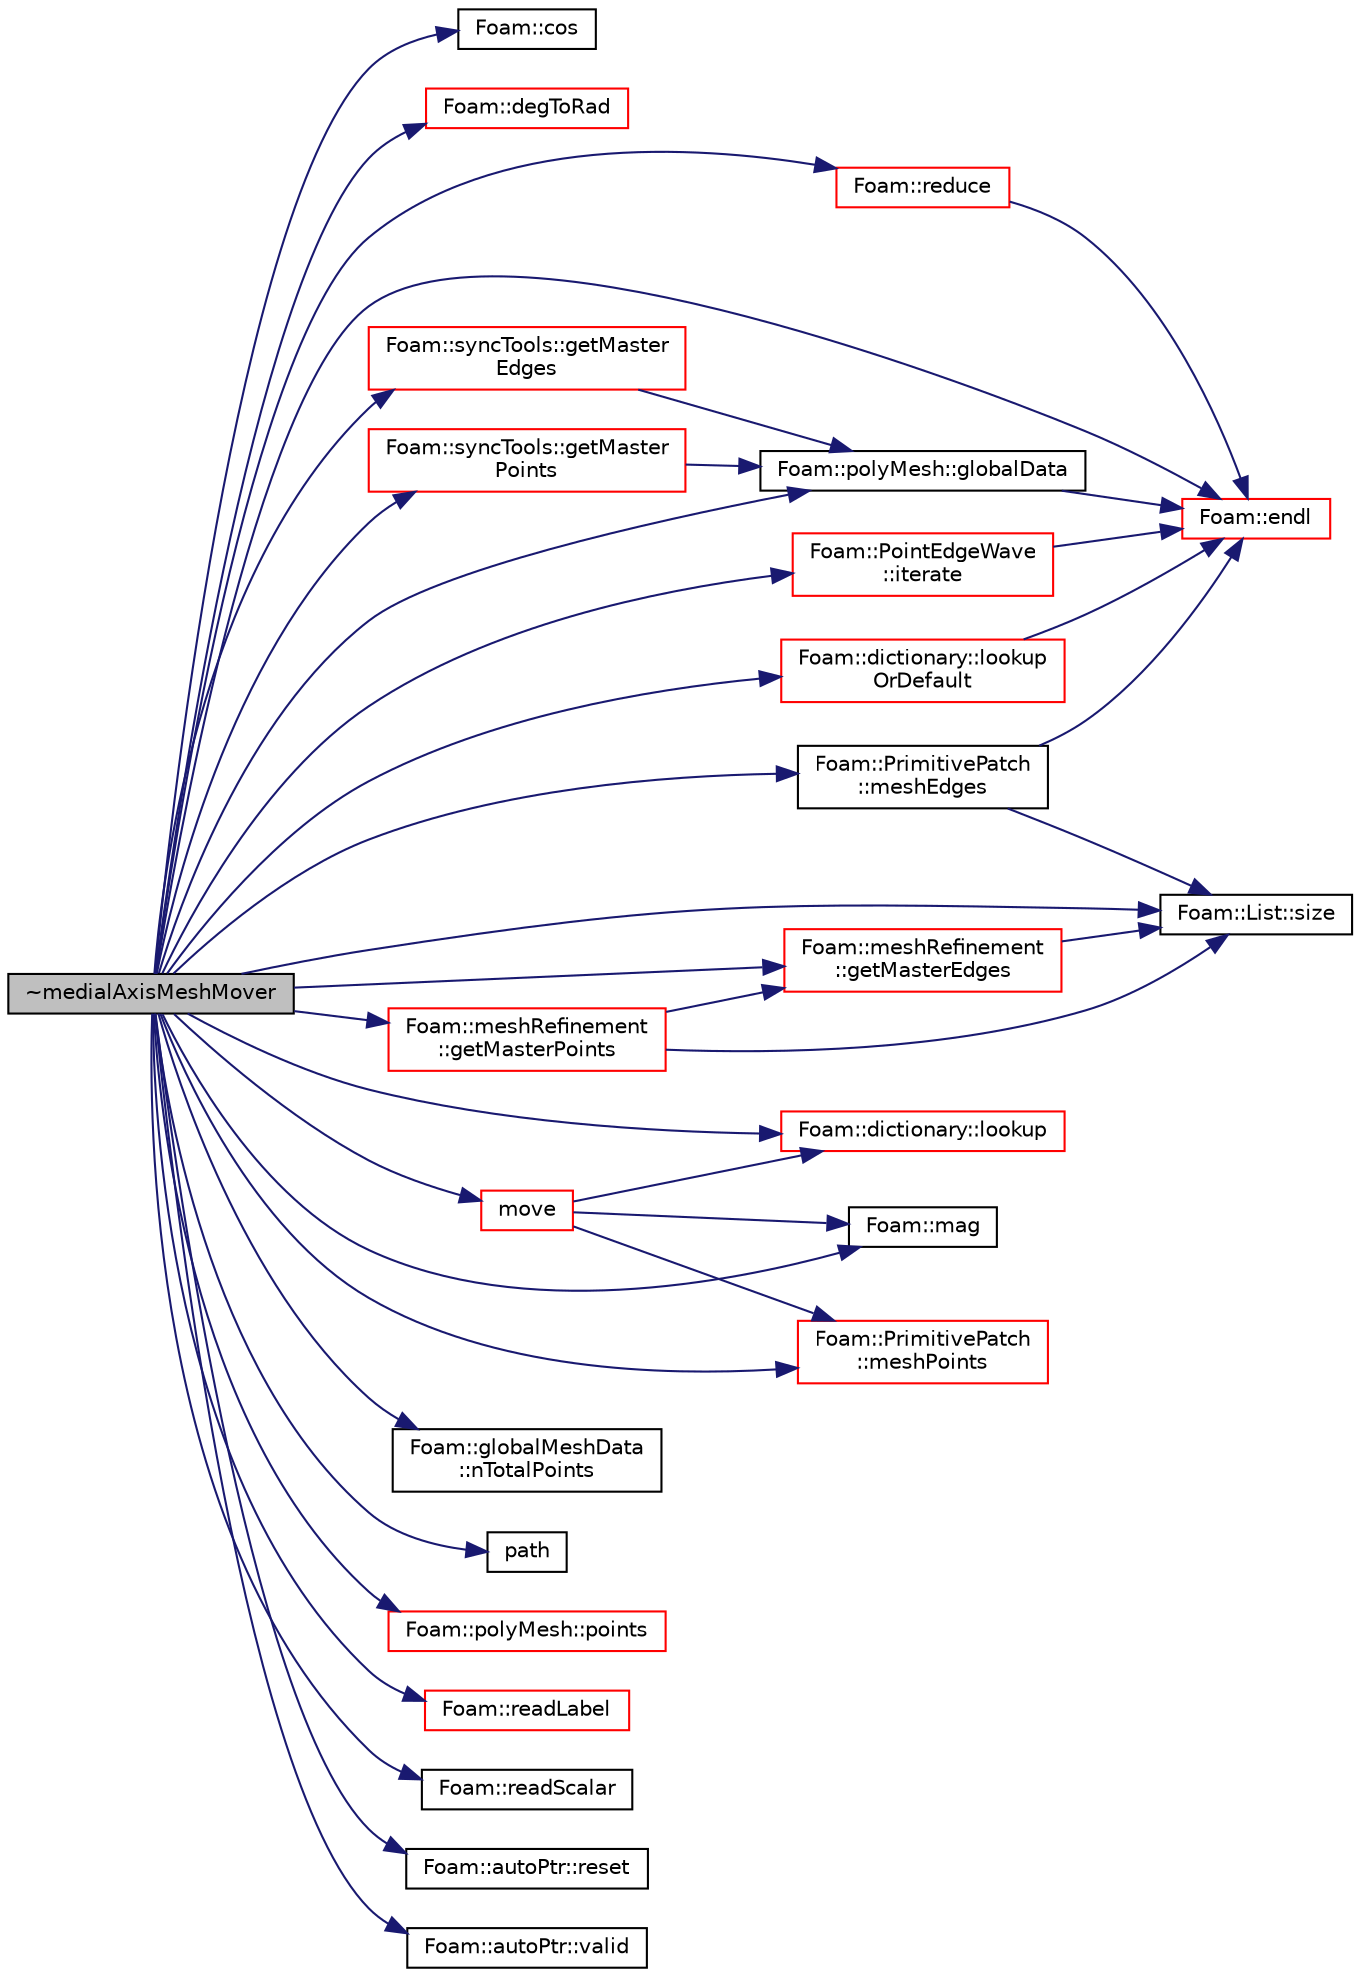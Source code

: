 digraph "~medialAxisMeshMover"
{
  bgcolor="transparent";
  edge [fontname="Helvetica",fontsize="10",labelfontname="Helvetica",labelfontsize="10"];
  node [fontname="Helvetica",fontsize="10",shape=record];
  rankdir="LR";
  Node1 [label="~medialAxisMeshMover",height=0.2,width=0.4,color="black", fillcolor="grey75", style="filled", fontcolor="black"];
  Node1 -> Node2 [color="midnightblue",fontsize="10",style="solid",fontname="Helvetica"];
  Node2 [label="Foam::cos",height=0.2,width=0.4,color="black",URL="$a10936.html#aebb41a148f7cf44b63e12f69e487e49f"];
  Node1 -> Node3 [color="midnightblue",fontsize="10",style="solid",fontname="Helvetica"];
  Node3 [label="Foam::degToRad",height=0.2,width=0.4,color="red",URL="$a10936.html#af706f965be4d1457b0f1e7fade1c0118",tooltip="Conversion from degrees to radians. "];
  Node1 -> Node4 [color="midnightblue",fontsize="10",style="solid",fontname="Helvetica"];
  Node4 [label="Foam::endl",height=0.2,width=0.4,color="red",URL="$a10936.html#a2db8fe02a0d3909e9351bb4275b23ce4",tooltip="Add newline and flush stream. "];
  Node1 -> Node5 [color="midnightblue",fontsize="10",style="solid",fontname="Helvetica"];
  Node5 [label="Foam::syncTools::getMaster\lEdges",height=0.2,width=0.4,color="red",URL="$a02636.html#a96d0f41e2ad80738744f967818ff34a2",tooltip="Get per edge whether it is uncoupled or a master of a. "];
  Node5 -> Node6 [color="midnightblue",fontsize="10",style="solid",fontname="Helvetica"];
  Node6 [label="Foam::polyMesh::globalData",height=0.2,width=0.4,color="black",URL="$a01961.html#ad152d9d2d71b7bb6ab77c5ef580cb8ee",tooltip="Return parallel info. "];
  Node6 -> Node4 [color="midnightblue",fontsize="10",style="solid",fontname="Helvetica"];
  Node1 -> Node7 [color="midnightblue",fontsize="10",style="solid",fontname="Helvetica"];
  Node7 [label="Foam::meshRefinement\l::getMasterEdges",height=0.2,width=0.4,color="red",URL="$a01510.html#ab5eff13c92babee0ba0af3caec1d7e87",tooltip="Determine master edge for subset of edges. If coupled. "];
  Node7 -> Node8 [color="midnightblue",fontsize="10",style="solid",fontname="Helvetica"];
  Node8 [label="Foam::List::size",height=0.2,width=0.4,color="black",URL="$a01397.html#a8a5f6fa29bd4b500caf186f60245b384",tooltip="Override size to be inconsistent with allocated storage. "];
  Node1 -> Node9 [color="midnightblue",fontsize="10",style="solid",fontname="Helvetica"];
  Node9 [label="Foam::syncTools::getMaster\lPoints",height=0.2,width=0.4,color="red",URL="$a02636.html#a38f15a35a2b2379333eee9b98b9a1e67",tooltip="Get per point whether it is uncoupled or a master of a. "];
  Node9 -> Node6 [color="midnightblue",fontsize="10",style="solid",fontname="Helvetica"];
  Node1 -> Node10 [color="midnightblue",fontsize="10",style="solid",fontname="Helvetica"];
  Node10 [label="Foam::meshRefinement\l::getMasterPoints",height=0.2,width=0.4,color="red",URL="$a01510.html#ab7f36dd5e2a0f638f316332f5e355ea6",tooltip="Determine master point for subset of points. If coupled. "];
  Node10 -> Node8 [color="midnightblue",fontsize="10",style="solid",fontname="Helvetica"];
  Node10 -> Node7 [color="midnightblue",fontsize="10",style="solid",fontname="Helvetica"];
  Node1 -> Node6 [color="midnightblue",fontsize="10",style="solid",fontname="Helvetica"];
  Node1 -> Node11 [color="midnightblue",fontsize="10",style="solid",fontname="Helvetica"];
  Node11 [label="Foam::PointEdgeWave\l::iterate",height=0.2,width=0.4,color="red",URL="$a01922.html#a8f898fd0e592fd902741616e1f087497",tooltip="Iterate until no changes or maxIter reached. Returns actual. "];
  Node11 -> Node4 [color="midnightblue",fontsize="10",style="solid",fontname="Helvetica"];
  Node1 -> Node12 [color="midnightblue",fontsize="10",style="solid",fontname="Helvetica"];
  Node12 [label="Foam::dictionary::lookup",height=0.2,width=0.4,color="red",URL="$a00532.html#a8baab402d653d6e789f67c57e23a5b59",tooltip="Find and return an entry data stream. "];
  Node1 -> Node13 [color="midnightblue",fontsize="10",style="solid",fontname="Helvetica"];
  Node13 [label="Foam::dictionary::lookup\lOrDefault",height=0.2,width=0.4,color="red",URL="$a00532.html#ab188313de67c2c7ad4a5e8151eefb49d",tooltip="Find and return a T,. "];
  Node13 -> Node4 [color="midnightblue",fontsize="10",style="solid",fontname="Helvetica"];
  Node1 -> Node14 [color="midnightblue",fontsize="10",style="solid",fontname="Helvetica"];
  Node14 [label="Foam::mag",height=0.2,width=0.4,color="black",URL="$a10936.html#a929da2a3fdcf3dacbbe0487d3a330dae"];
  Node1 -> Node15 [color="midnightblue",fontsize="10",style="solid",fontname="Helvetica"];
  Node15 [label="Foam::PrimitivePatch\l::meshEdges",height=0.2,width=0.4,color="black",URL="$a02023.html#ac19048ef57f6dd80e2dec2e69709e82d",tooltip="Return labels of patch edges in the global edge list using. "];
  Node15 -> Node4 [color="midnightblue",fontsize="10",style="solid",fontname="Helvetica"];
  Node15 -> Node8 [color="midnightblue",fontsize="10",style="solid",fontname="Helvetica"];
  Node1 -> Node16 [color="midnightblue",fontsize="10",style="solid",fontname="Helvetica"];
  Node16 [label="Foam::PrimitivePatch\l::meshPoints",height=0.2,width=0.4,color="red",URL="$a02023.html#ae4935f85c38392518565dd7c666e3caf",tooltip="Return labelList of mesh points in patch. They are constructed. "];
  Node1 -> Node17 [color="midnightblue",fontsize="10",style="solid",fontname="Helvetica"];
  Node17 [label="move",height=0.2,width=0.4,color="red",URL="$a01496.html#a298042b135d36380a27b56b6c27ad5eb",tooltip="Move mesh using current pointDisplacement boundary values. "];
  Node17 -> Node12 [color="midnightblue",fontsize="10",style="solid",fontname="Helvetica"];
  Node17 -> Node16 [color="midnightblue",fontsize="10",style="solid",fontname="Helvetica"];
  Node17 -> Node14 [color="midnightblue",fontsize="10",style="solid",fontname="Helvetica"];
  Node1 -> Node18 [color="midnightblue",fontsize="10",style="solid",fontname="Helvetica"];
  Node18 [label="Foam::globalMeshData\l::nTotalPoints",height=0.2,width=0.4,color="black",URL="$a00949.html#a6450ed9fc167a4f1d311408edcb7cc29",tooltip="Return total number of points in decomposed mesh. Not. "];
  Node1 -> Node19 [color="midnightblue",fontsize="10",style="solid",fontname="Helvetica"];
  Node19 [label="path",height=0.2,width=0.4,color="black",URL="$a04654.html#ad8adfaf80503dc99cbb14bf07bf1eb22"];
  Node1 -> Node20 [color="midnightblue",fontsize="10",style="solid",fontname="Helvetica"];
  Node20 [label="Foam::polyMesh::points",height=0.2,width=0.4,color="red",URL="$a01961.html#a084ae534298576408f063a6b3b820959",tooltip="Return raw points. "];
  Node1 -> Node21 [color="midnightblue",fontsize="10",style="solid",fontname="Helvetica"];
  Node21 [label="Foam::readLabel",height=0.2,width=0.4,color="red",URL="$a10936.html#abb09fbcf651d29208982dd7a601b606f"];
  Node1 -> Node22 [color="midnightblue",fontsize="10",style="solid",fontname="Helvetica"];
  Node22 [label="Foam::readScalar",height=0.2,width=0.4,color="black",URL="$a10936.html#a828d57f6d9b9806c086a3f840a147115",tooltip="Read whole of buf as a scalar. Return true if succesful. "];
  Node1 -> Node23 [color="midnightblue",fontsize="10",style="solid",fontname="Helvetica"];
  Node23 [label="Foam::reduce",height=0.2,width=0.4,color="red",URL="$a10936.html#a7ffd6af4acc2eb9ba72ee296b5ecda23"];
  Node23 -> Node4 [color="midnightblue",fontsize="10",style="solid",fontname="Helvetica"];
  Node1 -> Node24 [color="midnightblue",fontsize="10",style="solid",fontname="Helvetica"];
  Node24 [label="Foam::autoPtr::reset",height=0.2,width=0.4,color="black",URL="$a00085.html#ab46a1bc64c9af6414376c6c18d3bee62",tooltip="If object pointer already set, delete object and set to given. "];
  Node1 -> Node8 [color="midnightblue",fontsize="10",style="solid",fontname="Helvetica"];
  Node1 -> Node25 [color="midnightblue",fontsize="10",style="solid",fontname="Helvetica"];
  Node25 [label="Foam::autoPtr::valid",height=0.2,width=0.4,color="black",URL="$a00085.html#a8d985300b138b6c5556ab17ed4df3b38",tooltip="Return true if the autoPtr valid (ie, the pointer is set). "];
}
